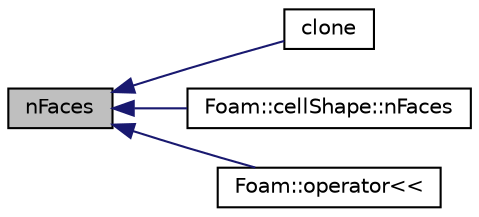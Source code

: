 digraph "nFaces"
{
  bgcolor="transparent";
  edge [fontname="Helvetica",fontsize="10",labelfontname="Helvetica",labelfontsize="10"];
  node [fontname="Helvetica",fontsize="10",shape=record];
  rankdir="LR";
  Node1 [label="nFaces",height=0.2,width=0.4,color="black", fillcolor="grey75", style="filled", fontcolor="black"];
  Node1 -> Node2 [dir="back",color="midnightblue",fontsize="10",style="solid",fontname="Helvetica"];
  Node2 [label="clone",height=0.2,width=0.4,color="black",URL="$a00217.html#a273856c88778977e0ee62a9215ed10eb",tooltip="Return clone. "];
  Node1 -> Node3 [dir="back",color="midnightblue",fontsize="10",style="solid",fontname="Helvetica"];
  Node3 [label="Foam::cellShape::nFaces",height=0.2,width=0.4,color="black",URL="$a00226.html#ae1fbe690fc3c47739168a97f79907217",tooltip="Number of faces. "];
  Node1 -> Node4 [dir="back",color="midnightblue",fontsize="10",style="solid",fontname="Helvetica"];
  Node4 [label="Foam::operator\<\<",height=0.2,width=0.4,color="black",URL="$a10936.html#ac044f2b6797813369671e1ba02e01166"];
}
